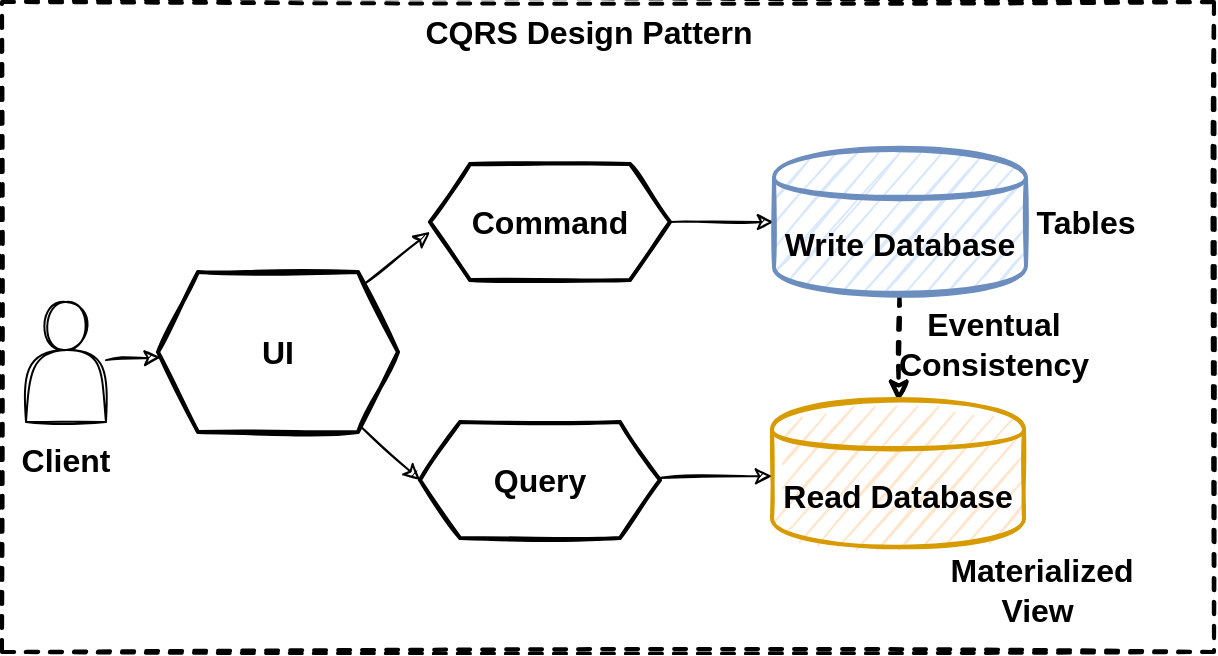 <mxfile version="14.6.13" type="device"><diagram id="O4We3TlcgWNvYi_soNku" name="Page-1"><mxGraphModel dx="1506" dy="-792" grid="0" gridSize="10" guides="1" tooltips="1" connect="1" arrows="1" fold="1" page="0" pageScale="1" pageWidth="850" pageHeight="1100" math="0" shadow="0"><root><mxCell id="0"/><mxCell id="1" parent="0"/><mxCell id="MJNgi2bdclM0iUV2B7S1-1" value="" style="rounded=0;whiteSpace=wrap;html=1;sketch=1;fontSize=16;dashed=1;strokeWidth=2;" parent="1" vertex="1"><mxGeometry x="-665" y="1568" width="606" height="325" as="geometry"/></mxCell><mxCell id="MJNgi2bdclM0iUV2B7S1-2" style="rounded=0;sketch=1;orthogonalLoop=1;jettySize=auto;html=1;fontSize=16;" parent="1" source="MJNgi2bdclM0iUV2B7S1-3" target="MJNgi2bdclM0iUV2B7S1-7" edge="1"><mxGeometry relative="1" as="geometry"><mxPoint x="-594.5" y="1660" as="targetPoint"/></mxGeometry></mxCell><mxCell id="MJNgi2bdclM0iUV2B7S1-3" value="" style="shape=actor;whiteSpace=wrap;html=1;sketch=1;" parent="1" vertex="1"><mxGeometry x="-653" y="1718" width="40" height="60" as="geometry"/></mxCell><mxCell id="MJNgi2bdclM0iUV2B7S1-4" value="Client" style="text;html=1;strokeColor=none;fillColor=none;align=center;verticalAlign=middle;whiteSpace=wrap;rounded=0;sketch=1;fontStyle=1;fontSize=16;" parent="1" vertex="1"><mxGeometry x="-653" y="1787" width="40" height="20" as="geometry"/></mxCell><mxCell id="MJNgi2bdclM0iUV2B7S1-5" value="CQRS Design Pattern" style="text;html=1;strokeColor=none;fillColor=none;align=center;verticalAlign=middle;whiteSpace=wrap;rounded=0;sketch=1;fontStyle=1;fontSize=16;" parent="1" vertex="1"><mxGeometry x="-537" y="1573" width="331.25" height="20" as="geometry"/></mxCell><mxCell id="MJNgi2bdclM0iUV2B7S1-24" style="rounded=0;sketch=1;orthogonalLoop=1;jettySize=auto;html=1;entryX=0;entryY=0.586;entryDx=0;entryDy=0;entryPerimeter=0;" parent="1" source="MJNgi2bdclM0iUV2B7S1-7" target="MJNgi2bdclM0iUV2B7S1-12" edge="1"><mxGeometry relative="1" as="geometry"><mxPoint x="-408" y="1661" as="targetPoint"/></mxGeometry></mxCell><mxCell id="MJNgi2bdclM0iUV2B7S1-32" style="edgeStyle=none;rounded=0;sketch=1;orthogonalLoop=1;jettySize=auto;html=1;entryX=0;entryY=0.5;entryDx=0;entryDy=0;strokeWidth=1;" parent="1" source="MJNgi2bdclM0iUV2B7S1-7" target="MJNgi2bdclM0iUV2B7S1-31" edge="1"><mxGeometry relative="1" as="geometry"/></mxCell><mxCell id="MJNgi2bdclM0iUV2B7S1-7" value="UI" style="shape=hexagon;perimeter=hexagonPerimeter2;whiteSpace=wrap;html=1;fixedSize=1;sketch=1;fontSize=16;strokeWidth=2;fontStyle=1;" parent="1" vertex="1"><mxGeometry x="-587" y="1703" width="120" height="80" as="geometry"/></mxCell><mxCell id="MJNgi2bdclM0iUV2B7S1-23" value="" style="edgeStyle=orthogonalEdgeStyle;rounded=0;orthogonalLoop=1;jettySize=auto;html=1;sketch=1;" parent="1" source="MJNgi2bdclM0iUV2B7S1-12" target="MJNgi2bdclM0iUV2B7S1-22" edge="1"><mxGeometry relative="1" as="geometry"/></mxCell><mxCell id="MJNgi2bdclM0iUV2B7S1-12" value="Command" style="shape=hexagon;perimeter=hexagonPerimeter2;whiteSpace=wrap;html=1;fixedSize=1;sketch=1;fontSize=16;strokeWidth=2;fontStyle=1;" parent="1" vertex="1"><mxGeometry x="-451" y="1649" width="120" height="58" as="geometry"/></mxCell><mxCell id="MJNgi2bdclM0iUV2B7S1-15" style="edgeStyle=orthogonalEdgeStyle;rounded=0;orthogonalLoop=1;jettySize=auto;html=1;exitX=0.5;exitY=1;exitDx=0;exitDy=0;fontSize=16;strokeWidth=1;" parent="1" edge="1"><mxGeometry relative="1" as="geometry"><mxPoint x="-655" y="1744" as="sourcePoint"/><mxPoint x="-655" y="1744" as="targetPoint"/></mxGeometry></mxCell><mxCell id="MJNgi2bdclM0iUV2B7S1-18" value="Eventual Consistency" style="text;html=1;strokeColor=none;fillColor=none;align=center;verticalAlign=middle;whiteSpace=wrap;rounded=0;sketch=1;fontStyle=1;fontSize=16;" parent="1" vertex="1"><mxGeometry x="-189" y="1729" width="40" height="20" as="geometry"/></mxCell><mxCell id="MJNgi2bdclM0iUV2B7S1-27" value="" style="edgeStyle=none;rounded=0;sketch=1;orthogonalLoop=1;jettySize=auto;html=1;strokeWidth=2;dashed=1;" parent="1" source="MJNgi2bdclM0iUV2B7S1-22" target="MJNgi2bdclM0iUV2B7S1-26" edge="1"><mxGeometry relative="1" as="geometry"/></mxCell><mxCell id="MJNgi2bdclM0iUV2B7S1-22" value="Write Database" style="shape=cylinder;whiteSpace=wrap;html=1;boundedLbl=1;backgroundOutline=1;fontSize=16;fontStyle=1;strokeWidth=2;sketch=1;fillColor=#dae8fc;strokeColor=#6c8ebf;" parent="1" vertex="1"><mxGeometry x="-279" y="1642" width="126" height="72" as="geometry"/></mxCell><mxCell id="MJNgi2bdclM0iUV2B7S1-26" value="Read Database" style="shape=cylinder;whiteSpace=wrap;html=1;boundedLbl=1;backgroundOutline=1;fontSize=16;fontStyle=1;strokeColor=#d79b00;strokeWidth=2;fillColor=#ffe6cc;sketch=1;" parent="1" vertex="1"><mxGeometry x="-280" y="1768" width="126" height="72" as="geometry"/></mxCell><mxCell id="MJNgi2bdclM0iUV2B7S1-28" value="Tables" style="text;html=1;strokeColor=none;fillColor=none;align=center;verticalAlign=middle;whiteSpace=wrap;rounded=0;sketch=1;fontStyle=1;fontSize=16;" parent="1" vertex="1"><mxGeometry x="-142.75" y="1668" width="40" height="20" as="geometry"/></mxCell><mxCell id="MJNgi2bdclM0iUV2B7S1-30" value="Materialized View&amp;nbsp;" style="text;html=1;strokeColor=none;fillColor=none;align=center;verticalAlign=middle;whiteSpace=wrap;rounded=0;sketch=1;fontStyle=1;fontSize=16;strokeWidth=1;" parent="1" vertex="1"><mxGeometry x="-165" y="1852" width="40" height="20" as="geometry"/></mxCell><mxCell id="MJNgi2bdclM0iUV2B7S1-33" style="edgeStyle=none;rounded=0;sketch=1;orthogonalLoop=1;jettySize=auto;html=1;strokeWidth=1;" parent="1" source="MJNgi2bdclM0iUV2B7S1-31" target="MJNgi2bdclM0iUV2B7S1-26" edge="1"><mxGeometry relative="1" as="geometry"/></mxCell><mxCell id="MJNgi2bdclM0iUV2B7S1-31" value="Query" style="shape=hexagon;perimeter=hexagonPerimeter2;whiteSpace=wrap;html=1;fixedSize=1;sketch=1;fontSize=16;strokeWidth=2;fontStyle=1;" parent="1" vertex="1"><mxGeometry x="-456" y="1778" width="120" height="58" as="geometry"/></mxCell></root></mxGraphModel></diagram></mxfile>